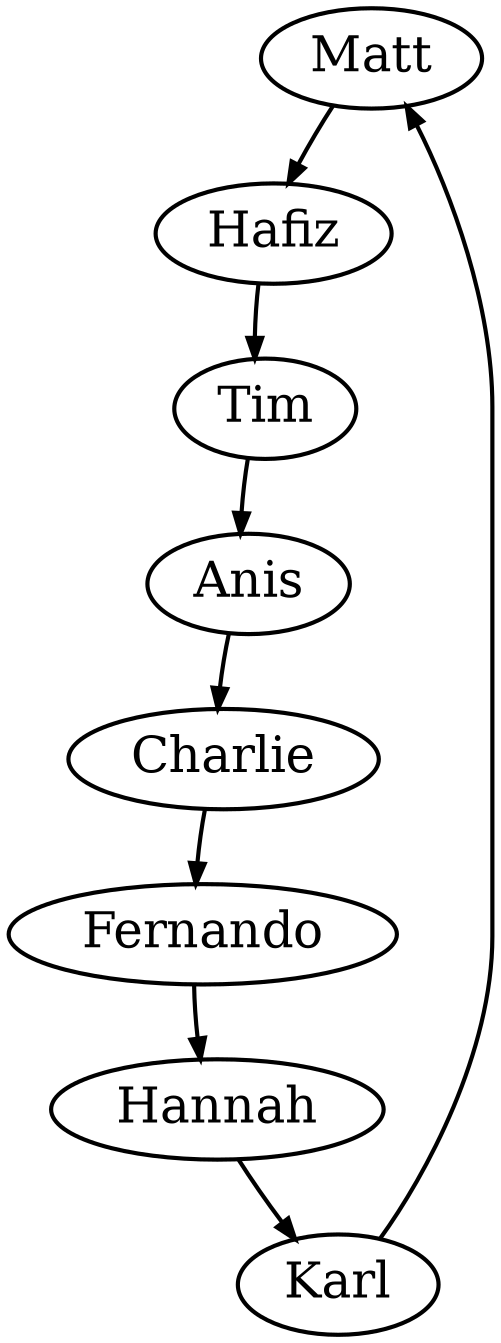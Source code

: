 digraph forward_ring {
  edge [penwidth=2] node [penwidth=2, fontsize=24]
  Matt -> Hafiz -> Tim -> Anis -> Charlie -> Fernando -> Hannah -> Karl -> Matt
  Matt -> Karl -> Hannah -> Fernando -> Charlie -> Anis -> Tim -> Hafiz -> Matt [style=invis]
}
